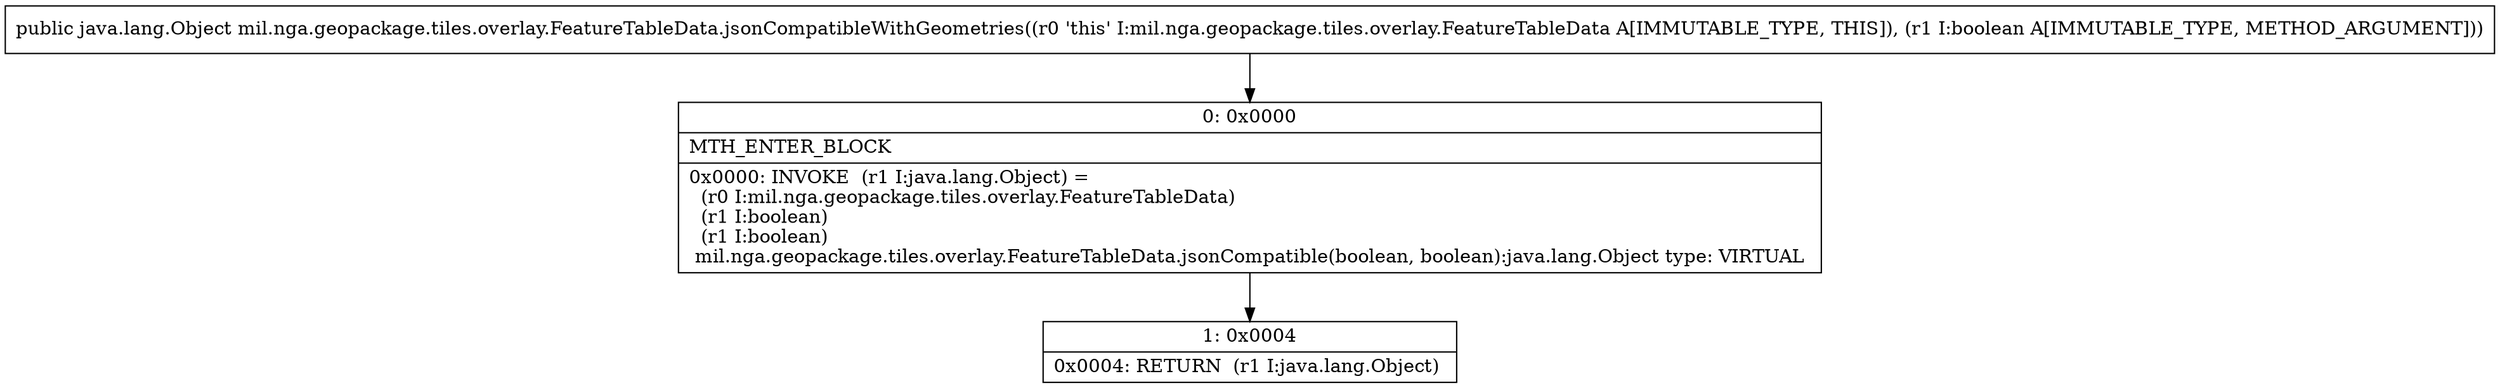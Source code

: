 digraph "CFG formil.nga.geopackage.tiles.overlay.FeatureTableData.jsonCompatibleWithGeometries(Z)Ljava\/lang\/Object;" {
Node_0 [shape=record,label="{0\:\ 0x0000|MTH_ENTER_BLOCK\l|0x0000: INVOKE  (r1 I:java.lang.Object) = \l  (r0 I:mil.nga.geopackage.tiles.overlay.FeatureTableData)\l  (r1 I:boolean)\l  (r1 I:boolean)\l mil.nga.geopackage.tiles.overlay.FeatureTableData.jsonCompatible(boolean, boolean):java.lang.Object type: VIRTUAL \l}"];
Node_1 [shape=record,label="{1\:\ 0x0004|0x0004: RETURN  (r1 I:java.lang.Object) \l}"];
MethodNode[shape=record,label="{public java.lang.Object mil.nga.geopackage.tiles.overlay.FeatureTableData.jsonCompatibleWithGeometries((r0 'this' I:mil.nga.geopackage.tiles.overlay.FeatureTableData A[IMMUTABLE_TYPE, THIS]), (r1 I:boolean A[IMMUTABLE_TYPE, METHOD_ARGUMENT])) }"];
MethodNode -> Node_0;
Node_0 -> Node_1;
}

